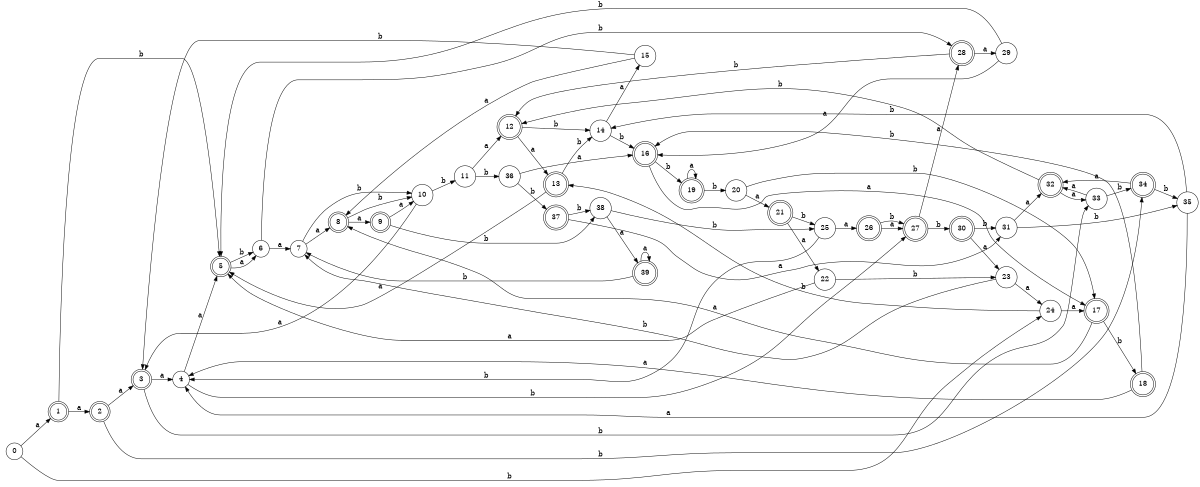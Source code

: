 digraph n32_4 {
__start0 [label="" shape="none"];

rankdir=LR;
size="8,5";

s0 [style="filled", color="black", fillcolor="white" shape="circle", label="0"];
s1 [style="rounded,filled", color="black", fillcolor="white" shape="doublecircle", label="1"];
s2 [style="rounded,filled", color="black", fillcolor="white" shape="doublecircle", label="2"];
s3 [style="rounded,filled", color="black", fillcolor="white" shape="doublecircle", label="3"];
s4 [style="filled", color="black", fillcolor="white" shape="circle", label="4"];
s5 [style="rounded,filled", color="black", fillcolor="white" shape="doublecircle", label="5"];
s6 [style="filled", color="black", fillcolor="white" shape="circle", label="6"];
s7 [style="filled", color="black", fillcolor="white" shape="circle", label="7"];
s8 [style="rounded,filled", color="black", fillcolor="white" shape="doublecircle", label="8"];
s9 [style="rounded,filled", color="black", fillcolor="white" shape="doublecircle", label="9"];
s10 [style="filled", color="black", fillcolor="white" shape="circle", label="10"];
s11 [style="filled", color="black", fillcolor="white" shape="circle", label="11"];
s12 [style="rounded,filled", color="black", fillcolor="white" shape="doublecircle", label="12"];
s13 [style="rounded,filled", color="black", fillcolor="white" shape="doublecircle", label="13"];
s14 [style="filled", color="black", fillcolor="white" shape="circle", label="14"];
s15 [style="filled", color="black", fillcolor="white" shape="circle", label="15"];
s16 [style="rounded,filled", color="black", fillcolor="white" shape="doublecircle", label="16"];
s17 [style="rounded,filled", color="black", fillcolor="white" shape="doublecircle", label="17"];
s18 [style="rounded,filled", color="black", fillcolor="white" shape="doublecircle", label="18"];
s19 [style="rounded,filled", color="black", fillcolor="white" shape="doublecircle", label="19"];
s20 [style="filled", color="black", fillcolor="white" shape="circle", label="20"];
s21 [style="rounded,filled", color="black", fillcolor="white" shape="doublecircle", label="21"];
s22 [style="filled", color="black", fillcolor="white" shape="circle", label="22"];
s23 [style="filled", color="black", fillcolor="white" shape="circle", label="23"];
s24 [style="filled", color="black", fillcolor="white" shape="circle", label="24"];
s25 [style="filled", color="black", fillcolor="white" shape="circle", label="25"];
s26 [style="rounded,filled", color="black", fillcolor="white" shape="doublecircle", label="26"];
s27 [style="rounded,filled", color="black", fillcolor="white" shape="doublecircle", label="27"];
s28 [style="rounded,filled", color="black", fillcolor="white" shape="doublecircle", label="28"];
s29 [style="filled", color="black", fillcolor="white" shape="circle", label="29"];
s30 [style="rounded,filled", color="black", fillcolor="white" shape="doublecircle", label="30"];
s31 [style="filled", color="black", fillcolor="white" shape="circle", label="31"];
s32 [style="rounded,filled", color="black", fillcolor="white" shape="doublecircle", label="32"];
s33 [style="filled", color="black", fillcolor="white" shape="circle", label="33"];
s34 [style="rounded,filled", color="black", fillcolor="white" shape="doublecircle", label="34"];
s35 [style="filled", color="black", fillcolor="white" shape="circle", label="35"];
s36 [style="filled", color="black", fillcolor="white" shape="circle", label="36"];
s37 [style="rounded,filled", color="black", fillcolor="white" shape="doublecircle", label="37"];
s38 [style="filled", color="black", fillcolor="white" shape="circle", label="38"];
s39 [style="rounded,filled", color="black", fillcolor="white" shape="doublecircle", label="39"];
s0 -> s1 [label="a"];
s0 -> s24 [label="b"];
s1 -> s2 [label="a"];
s1 -> s5 [label="b"];
s2 -> s3 [label="a"];
s2 -> s34 [label="b"];
s3 -> s4 [label="a"];
s3 -> s33 [label="b"];
s4 -> s5 [label="a"];
s4 -> s27 [label="b"];
s5 -> s6 [label="a"];
s5 -> s6 [label="b"];
s6 -> s7 [label="a"];
s6 -> s28 [label="b"];
s7 -> s8 [label="a"];
s7 -> s10 [label="b"];
s8 -> s9 [label="a"];
s8 -> s10 [label="b"];
s9 -> s10 [label="a"];
s9 -> s38 [label="b"];
s10 -> s3 [label="a"];
s10 -> s11 [label="b"];
s11 -> s12 [label="a"];
s11 -> s36 [label="b"];
s12 -> s13 [label="a"];
s12 -> s14 [label="b"];
s13 -> s5 [label="a"];
s13 -> s14 [label="b"];
s14 -> s15 [label="a"];
s14 -> s16 [label="b"];
s15 -> s8 [label="a"];
s15 -> s3 [label="b"];
s16 -> s17 [label="a"];
s16 -> s19 [label="b"];
s17 -> s8 [label="a"];
s17 -> s18 [label="b"];
s18 -> s4 [label="a"];
s18 -> s16 [label="b"];
s19 -> s19 [label="a"];
s19 -> s20 [label="b"];
s20 -> s21 [label="a"];
s20 -> s17 [label="b"];
s21 -> s22 [label="a"];
s21 -> s25 [label="b"];
s22 -> s5 [label="a"];
s22 -> s23 [label="b"];
s23 -> s24 [label="a"];
s23 -> s7 [label="b"];
s24 -> s17 [label="a"];
s24 -> s13 [label="b"];
s25 -> s26 [label="a"];
s25 -> s4 [label="b"];
s26 -> s27 [label="a"];
s26 -> s27 [label="b"];
s27 -> s28 [label="a"];
s27 -> s30 [label="b"];
s28 -> s29 [label="a"];
s28 -> s12 [label="b"];
s29 -> s16 [label="a"];
s29 -> s5 [label="b"];
s30 -> s23 [label="a"];
s30 -> s31 [label="b"];
s31 -> s32 [label="a"];
s31 -> s35 [label="b"];
s32 -> s33 [label="a"];
s32 -> s12 [label="b"];
s33 -> s32 [label="a"];
s33 -> s34 [label="b"];
s34 -> s32 [label="a"];
s34 -> s35 [label="b"];
s35 -> s4 [label="a"];
s35 -> s14 [label="b"];
s36 -> s16 [label="a"];
s36 -> s37 [label="b"];
s37 -> s31 [label="a"];
s37 -> s38 [label="b"];
s38 -> s39 [label="a"];
s38 -> s25 [label="b"];
s39 -> s39 [label="a"];
s39 -> s7 [label="b"];

}